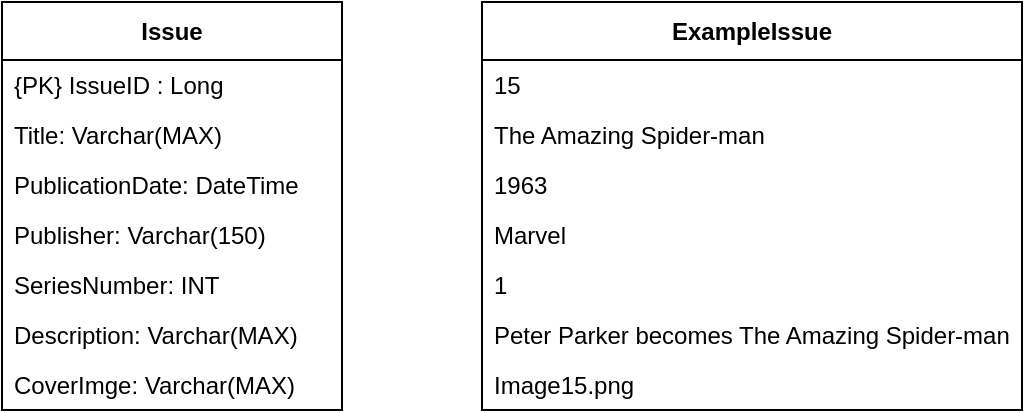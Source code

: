 <mxfile version="24.7.16">
  <diagram name="Page-1" id="G2tt-R_S7YTBKet4u9kF">
    <mxGraphModel dx="794" dy="420" grid="1" gridSize="10" guides="1" tooltips="1" connect="1" arrows="1" fold="1" page="1" pageScale="1" pageWidth="1100" pageHeight="850" math="0" shadow="0">
      <root>
        <mxCell id="0" />
        <mxCell id="1" parent="0" />
        <mxCell id="RN2YCfvwkQHzYp4Kx6FZ-1" value="Issue" style="swimlane;fontStyle=1;align=center;verticalAlign=middle;childLayout=stackLayout;horizontal=1;startSize=29;horizontalStack=0;resizeParent=1;resizeParentMax=0;resizeLast=0;collapsible=0;marginBottom=0;html=1;whiteSpace=wrap;" vertex="1" parent="1">
          <mxGeometry x="280" y="40" width="170" height="204" as="geometry" />
        </mxCell>
        <mxCell id="RN2YCfvwkQHzYp4Kx6FZ-3" value="{PK} IssueID : Long" style="text;html=1;strokeColor=none;fillColor=none;align=left;verticalAlign=middle;spacingLeft=4;spacingRight=4;overflow=hidden;rotatable=0;points=[[0,0.5],[1,0.5]];portConstraint=eastwest;whiteSpace=wrap;" vertex="1" parent="RN2YCfvwkQHzYp4Kx6FZ-1">
          <mxGeometry y="29" width="170" height="25" as="geometry" />
        </mxCell>
        <mxCell id="RN2YCfvwkQHzYp4Kx6FZ-9" value="Title: Varchar(MAX)" style="text;html=1;strokeColor=none;fillColor=none;align=left;verticalAlign=middle;spacingLeft=4;spacingRight=4;overflow=hidden;rotatable=0;points=[[0,0.5],[1,0.5]];portConstraint=eastwest;whiteSpace=wrap;" vertex="1" parent="RN2YCfvwkQHzYp4Kx6FZ-1">
          <mxGeometry y="54" width="170" height="25" as="geometry" />
        </mxCell>
        <mxCell id="RN2YCfvwkQHzYp4Kx6FZ-7" value="PublicationDate: DateTime" style="text;html=1;strokeColor=none;fillColor=none;align=left;verticalAlign=middle;spacingLeft=4;spacingRight=4;overflow=hidden;rotatable=0;points=[[0,0.5],[1,0.5]];portConstraint=eastwest;whiteSpace=wrap;" vertex="1" parent="RN2YCfvwkQHzYp4Kx6FZ-1">
          <mxGeometry y="79" width="170" height="25" as="geometry" />
        </mxCell>
        <mxCell id="RN2YCfvwkQHzYp4Kx6FZ-4" value="Publisher: Varchar(150)" style="text;html=1;strokeColor=none;fillColor=none;align=left;verticalAlign=middle;spacingLeft=4;spacingRight=4;overflow=hidden;rotatable=0;points=[[0,0.5],[1,0.5]];portConstraint=eastwest;whiteSpace=wrap;" vertex="1" parent="RN2YCfvwkQHzYp4Kx6FZ-1">
          <mxGeometry y="104" width="170" height="25" as="geometry" />
        </mxCell>
        <mxCell id="RN2YCfvwkQHzYp4Kx6FZ-5" value="SeriesNumber: INT" style="text;html=1;strokeColor=none;fillColor=none;align=left;verticalAlign=middle;spacingLeft=4;spacingRight=4;overflow=hidden;rotatable=0;points=[[0,0.5],[1,0.5]];portConstraint=eastwest;whiteSpace=wrap;" vertex="1" parent="RN2YCfvwkQHzYp4Kx6FZ-1">
          <mxGeometry y="129" width="170" height="25" as="geometry" />
        </mxCell>
        <mxCell id="RN2YCfvwkQHzYp4Kx6FZ-6" value="Description: Varchar(MAX)" style="text;html=1;strokeColor=none;fillColor=none;align=left;verticalAlign=middle;spacingLeft=4;spacingRight=4;overflow=hidden;rotatable=0;points=[[0,0.5],[1,0.5]];portConstraint=eastwest;whiteSpace=wrap;" vertex="1" parent="RN2YCfvwkQHzYp4Kx6FZ-1">
          <mxGeometry y="154" width="170" height="25" as="geometry" />
        </mxCell>
        <mxCell id="RN2YCfvwkQHzYp4Kx6FZ-8" value="CoverImge: Varchar(MAX)" style="text;html=1;strokeColor=none;fillColor=none;align=left;verticalAlign=middle;spacingLeft=4;spacingRight=4;overflow=hidden;rotatable=0;points=[[0,0.5],[1,0.5]];portConstraint=eastwest;whiteSpace=wrap;" vertex="1" parent="RN2YCfvwkQHzYp4Kx6FZ-1">
          <mxGeometry y="179" width="170" height="25" as="geometry" />
        </mxCell>
        <mxCell id="RN2YCfvwkQHzYp4Kx6FZ-10" value="ExampleIssue" style="swimlane;fontStyle=1;align=center;verticalAlign=middle;childLayout=stackLayout;horizontal=1;startSize=29;horizontalStack=0;resizeParent=1;resizeParentMax=0;resizeLast=0;collapsible=0;marginBottom=0;html=1;whiteSpace=wrap;" vertex="1" parent="1">
          <mxGeometry x="520" y="40" width="270" height="204" as="geometry" />
        </mxCell>
        <mxCell id="RN2YCfvwkQHzYp4Kx6FZ-11" value="15" style="text;html=1;strokeColor=none;fillColor=none;align=left;verticalAlign=middle;spacingLeft=4;spacingRight=4;overflow=hidden;rotatable=0;points=[[0,0.5],[1,0.5]];portConstraint=eastwest;whiteSpace=wrap;" vertex="1" parent="RN2YCfvwkQHzYp4Kx6FZ-10">
          <mxGeometry y="29" width="270" height="25" as="geometry" />
        </mxCell>
        <mxCell id="RN2YCfvwkQHzYp4Kx6FZ-12" value="The Amazing Spider-man" style="text;html=1;strokeColor=none;fillColor=none;align=left;verticalAlign=middle;spacingLeft=4;spacingRight=4;overflow=hidden;rotatable=0;points=[[0,0.5],[1,0.5]];portConstraint=eastwest;whiteSpace=wrap;" vertex="1" parent="RN2YCfvwkQHzYp4Kx6FZ-10">
          <mxGeometry y="54" width="270" height="25" as="geometry" />
        </mxCell>
        <mxCell id="RN2YCfvwkQHzYp4Kx6FZ-13" value="1963" style="text;html=1;strokeColor=none;fillColor=none;align=left;verticalAlign=middle;spacingLeft=4;spacingRight=4;overflow=hidden;rotatable=0;points=[[0,0.5],[1,0.5]];portConstraint=eastwest;whiteSpace=wrap;" vertex="1" parent="RN2YCfvwkQHzYp4Kx6FZ-10">
          <mxGeometry y="79" width="270" height="25" as="geometry" />
        </mxCell>
        <mxCell id="RN2YCfvwkQHzYp4Kx6FZ-14" value="Marvel" style="text;html=1;strokeColor=none;fillColor=none;align=left;verticalAlign=middle;spacingLeft=4;spacingRight=4;overflow=hidden;rotatable=0;points=[[0,0.5],[1,0.5]];portConstraint=eastwest;whiteSpace=wrap;" vertex="1" parent="RN2YCfvwkQHzYp4Kx6FZ-10">
          <mxGeometry y="104" width="270" height="25" as="geometry" />
        </mxCell>
        <mxCell id="RN2YCfvwkQHzYp4Kx6FZ-15" value="1" style="text;html=1;strokeColor=none;fillColor=none;align=left;verticalAlign=middle;spacingLeft=4;spacingRight=4;overflow=hidden;rotatable=0;points=[[0,0.5],[1,0.5]];portConstraint=eastwest;whiteSpace=wrap;" vertex="1" parent="RN2YCfvwkQHzYp4Kx6FZ-10">
          <mxGeometry y="129" width="270" height="25" as="geometry" />
        </mxCell>
        <mxCell id="RN2YCfvwkQHzYp4Kx6FZ-16" value="Peter Parker becomes The Amazing Spider-man" style="text;html=1;strokeColor=none;fillColor=none;align=left;verticalAlign=middle;spacingLeft=4;spacingRight=4;overflow=hidden;rotatable=0;points=[[0,0.5],[1,0.5]];portConstraint=eastwest;whiteSpace=wrap;" vertex="1" parent="RN2YCfvwkQHzYp4Kx6FZ-10">
          <mxGeometry y="154" width="270" height="25" as="geometry" />
        </mxCell>
        <mxCell id="RN2YCfvwkQHzYp4Kx6FZ-17" value="Image15.png" style="text;html=1;strokeColor=none;fillColor=none;align=left;verticalAlign=middle;spacingLeft=4;spacingRight=4;overflow=hidden;rotatable=0;points=[[0,0.5],[1,0.5]];portConstraint=eastwest;whiteSpace=wrap;" vertex="1" parent="RN2YCfvwkQHzYp4Kx6FZ-10">
          <mxGeometry y="179" width="270" height="25" as="geometry" />
        </mxCell>
      </root>
    </mxGraphModel>
  </diagram>
</mxfile>
